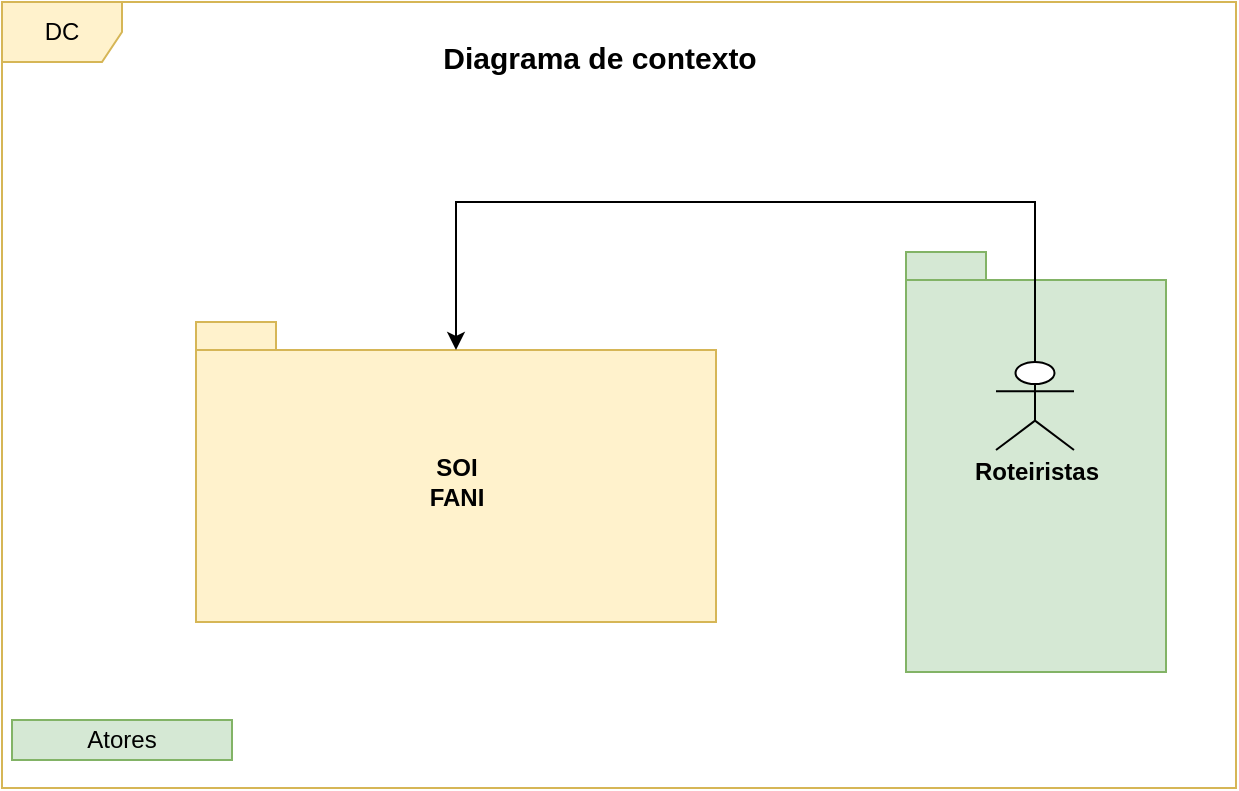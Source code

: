 <mxfile version="12.8.8" type="device"><diagram id="5TEr9pwAaKO4iSVHyow2" name="Page-1"><mxGraphModel dx="786" dy="546" grid="0" gridSize="10" guides="1" tooltips="1" connect="1" arrows="1" fold="1" page="1" pageScale="1" pageWidth="827" pageHeight="1169" math="0" shadow="0"><root><mxCell id="0"/><mxCell id="1" parent="0"/><mxCell id="oQwgCkKNtjnU_e56AvQa-33" value="DC" style="shape=umlFrame;whiteSpace=wrap;html=1;fillColor=#fff2cc;strokeColor=#d6b656;" parent="1" vertex="1"><mxGeometry x="173" y="80" width="617" height="393" as="geometry"/></mxCell><mxCell id="oQwgCkKNtjnU_e56AvQa-51" value="Roteiristas" style="shape=folder;fontStyle=1;spacingTop=10;tabWidth=40;tabHeight=14;tabPosition=left;html=1;fillColor=#d5e8d4;strokeColor=#82b366;" parent="1" vertex="1"><mxGeometry x="625" y="205" width="130" height="210" as="geometry"/></mxCell><mxCell id="oQwgCkKNtjnU_e56AvQa-9" value="SOI&lt;br&gt;FANI" style="shape=folder;fontStyle=1;spacingTop=10;tabWidth=40;tabHeight=14;tabPosition=left;html=1;fillColor=#fff2cc;strokeColor=#d6b656;" parent="1" vertex="1"><mxGeometry x="270" y="240" width="260" height="150" as="geometry"/></mxCell><mxCell id="oQwgCkKNtjnU_e56AvQa-26" style="edgeStyle=orthogonalEdgeStyle;rounded=0;orthogonalLoop=1;jettySize=auto;html=1;" parent="1" source="oQwgCkKNtjnU_e56AvQa-11" edge="1"><mxGeometry relative="1" as="geometry"><mxPoint x="400" y="254" as="targetPoint"/><Array as="points"><mxPoint x="690" y="180"/><mxPoint x="400" y="180"/></Array></mxGeometry></mxCell><mxCell id="oQwgCkKNtjnU_e56AvQa-11" value="" style="shape=umlActor;verticalLabelPosition=bottom;labelBackgroundColor=#ffffff;verticalAlign=top;html=1;" parent="1" vertex="1"><mxGeometry x="670" y="260" width="39" height="44" as="geometry"/></mxCell><mxCell id="oQwgCkKNtjnU_e56AvQa-39" value="Atores" style="text;html=1;strokeColor=#82b366;fillColor=#d5e8d4;align=center;verticalAlign=middle;whiteSpace=wrap;rounded=0;" parent="1" vertex="1"><mxGeometry x="178" y="439" width="110" height="20" as="geometry"/></mxCell><mxCell id="oQwgCkKNtjnU_e56AvQa-53" value="Diagrama de contexto" style="text;align=center;fontStyle=1;verticalAlign=middle;spacingLeft=3;spacingRight=3;strokeColor=none;rotatable=0;points=[[0,0.5],[1,0.5]];portConstraint=eastwest;spacing=6;fontSize=15;" parent="1" vertex="1"><mxGeometry x="397" y="82" width="150" height="50" as="geometry"/></mxCell></root></mxGraphModel></diagram></mxfile>